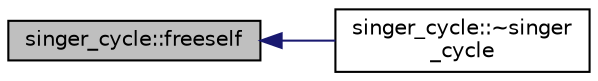digraph "singer_cycle::freeself"
{
  edge [fontname="Helvetica",fontsize="10",labelfontname="Helvetica",labelfontsize="10"];
  node [fontname="Helvetica",fontsize="10",shape=record];
  rankdir="LR";
  Node9 [label="singer_cycle::freeself",height=0.2,width=0.4,color="black", fillcolor="grey75", style="filled", fontcolor="black"];
  Node9 -> Node10 [dir="back",color="midnightblue",fontsize="10",style="solid",fontname="Helvetica"];
  Node10 [label="singer_cycle::~singer\l_cycle",height=0.2,width=0.4,color="black", fillcolor="white", style="filled",URL="$d8/d13/classsinger__cycle.html#a6bb69cd5e023ec4f8d5bb44ebba09d5b"];
}
